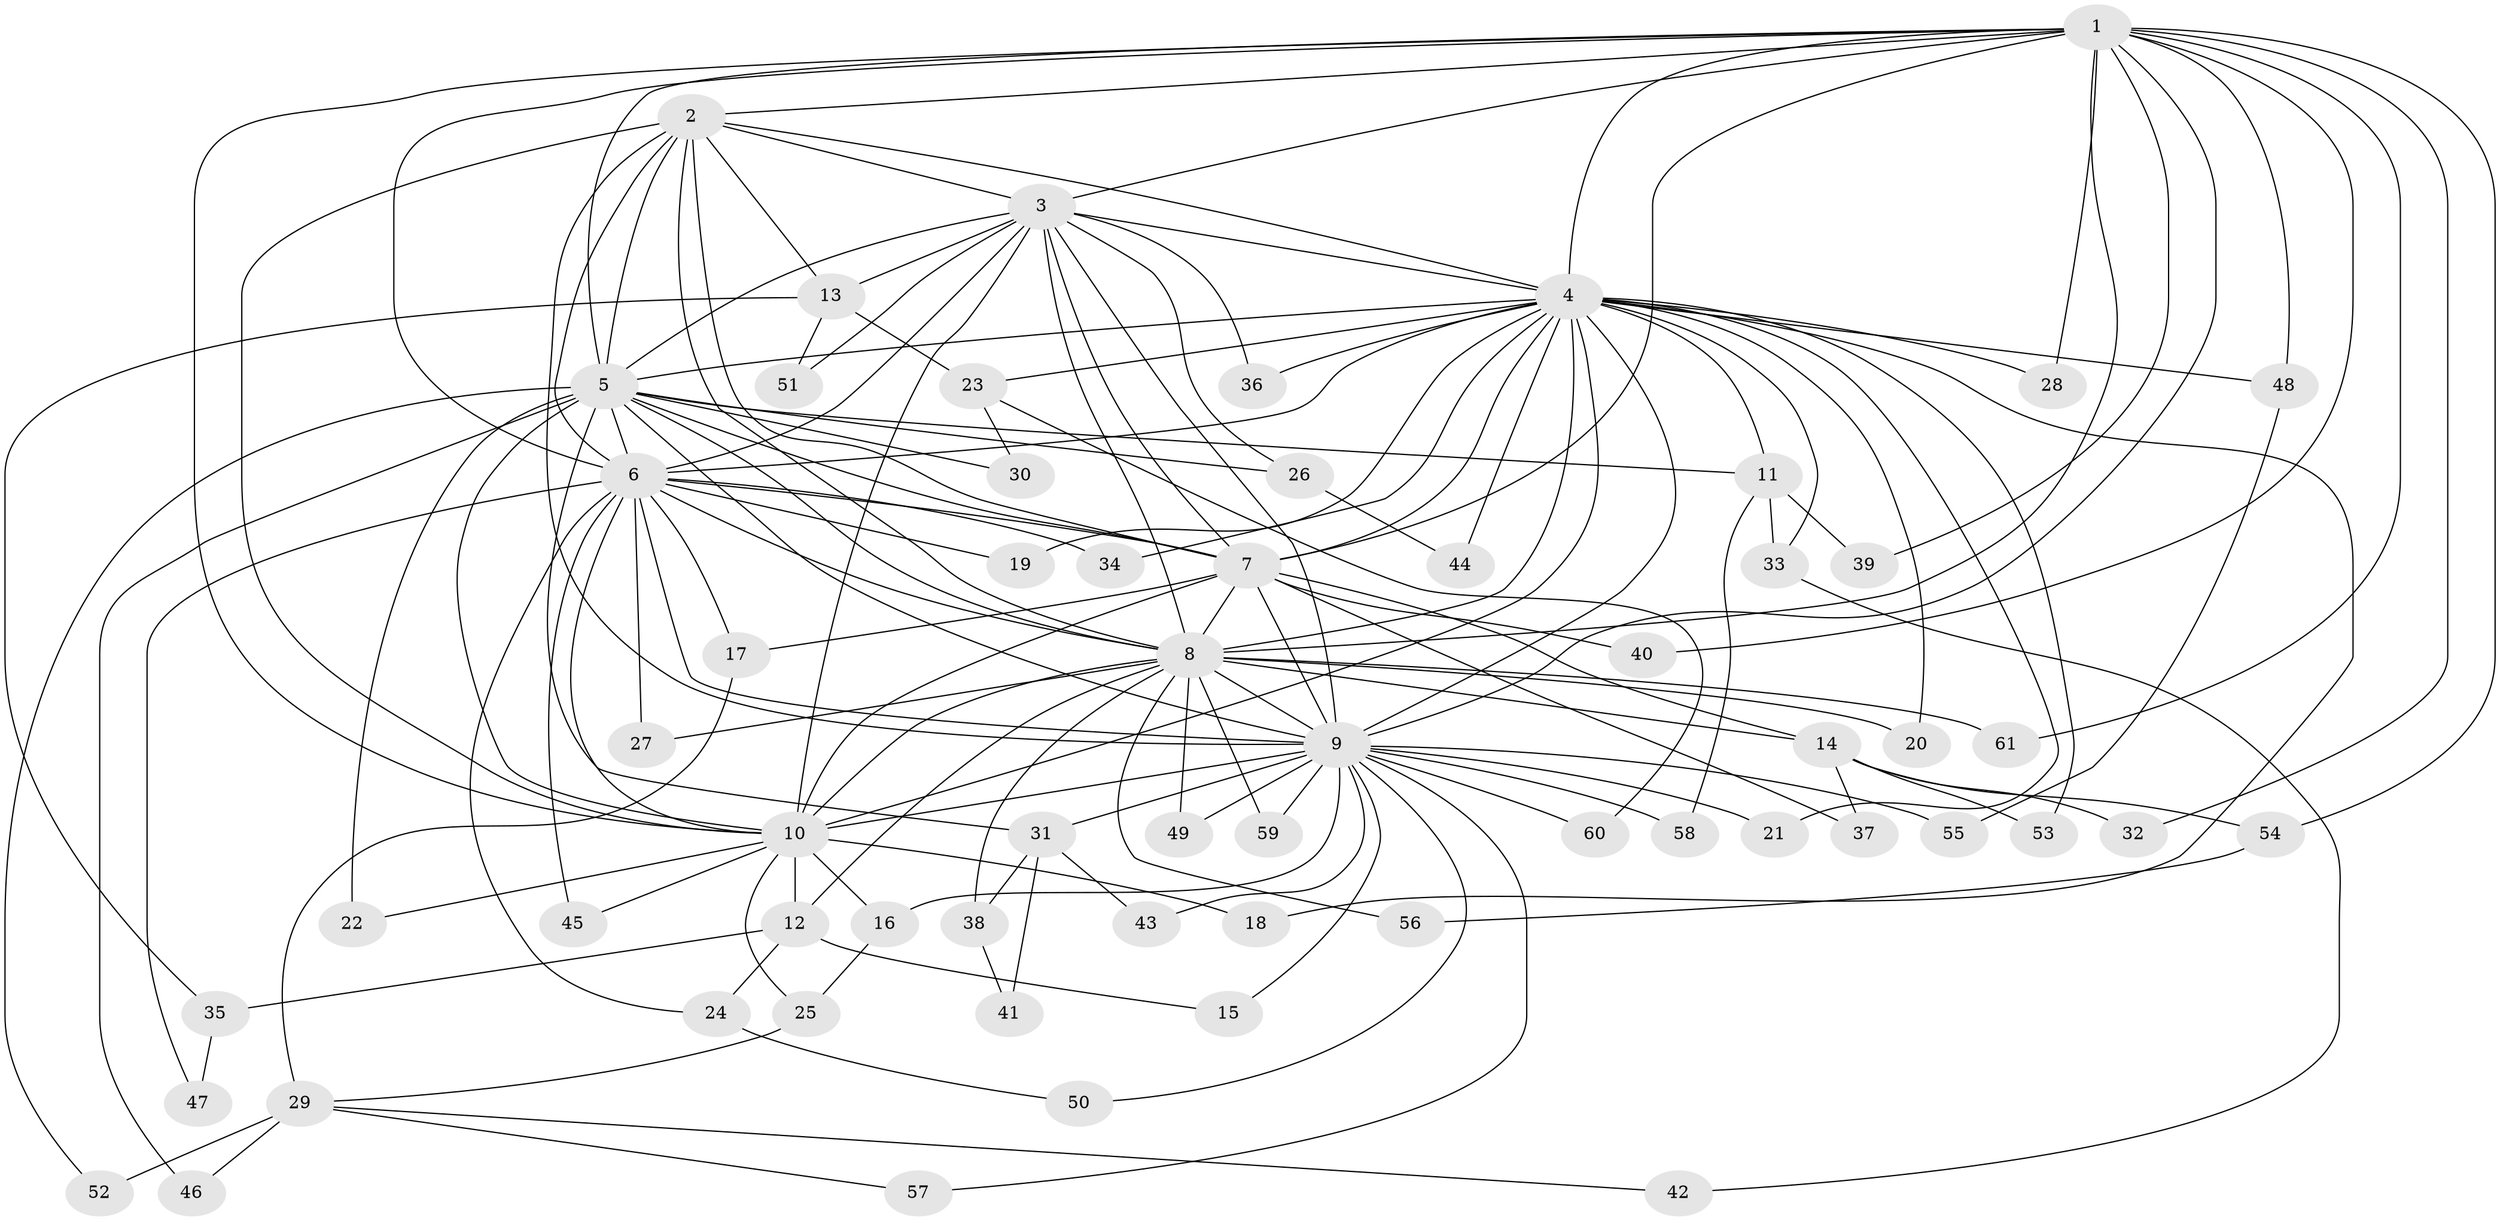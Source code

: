 // Generated by graph-tools (version 1.1) at 2025/01/03/09/25 03:01:19]
// undirected, 61 vertices, 147 edges
graph export_dot {
graph [start="1"]
  node [color=gray90,style=filled];
  1;
  2;
  3;
  4;
  5;
  6;
  7;
  8;
  9;
  10;
  11;
  12;
  13;
  14;
  15;
  16;
  17;
  18;
  19;
  20;
  21;
  22;
  23;
  24;
  25;
  26;
  27;
  28;
  29;
  30;
  31;
  32;
  33;
  34;
  35;
  36;
  37;
  38;
  39;
  40;
  41;
  42;
  43;
  44;
  45;
  46;
  47;
  48;
  49;
  50;
  51;
  52;
  53;
  54;
  55;
  56;
  57;
  58;
  59;
  60;
  61;
  1 -- 2;
  1 -- 3;
  1 -- 4;
  1 -- 5;
  1 -- 6;
  1 -- 7;
  1 -- 8;
  1 -- 9;
  1 -- 10;
  1 -- 28;
  1 -- 32;
  1 -- 39;
  1 -- 40;
  1 -- 48;
  1 -- 54;
  1 -- 61;
  2 -- 3;
  2 -- 4;
  2 -- 5;
  2 -- 6;
  2 -- 7;
  2 -- 8;
  2 -- 9;
  2 -- 10;
  2 -- 13;
  3 -- 4;
  3 -- 5;
  3 -- 6;
  3 -- 7;
  3 -- 8;
  3 -- 9;
  3 -- 10;
  3 -- 13;
  3 -- 26;
  3 -- 36;
  3 -- 51;
  4 -- 5;
  4 -- 6;
  4 -- 7;
  4 -- 8;
  4 -- 9;
  4 -- 10;
  4 -- 11;
  4 -- 18;
  4 -- 19;
  4 -- 20;
  4 -- 21;
  4 -- 23;
  4 -- 28;
  4 -- 33;
  4 -- 34;
  4 -- 36;
  4 -- 44;
  4 -- 48;
  4 -- 53;
  5 -- 6;
  5 -- 7;
  5 -- 8;
  5 -- 9;
  5 -- 10;
  5 -- 11;
  5 -- 22;
  5 -- 26;
  5 -- 30;
  5 -- 31;
  5 -- 46;
  5 -- 52;
  6 -- 7;
  6 -- 8;
  6 -- 9;
  6 -- 10;
  6 -- 17;
  6 -- 19;
  6 -- 24;
  6 -- 27;
  6 -- 34;
  6 -- 45;
  6 -- 47;
  7 -- 8;
  7 -- 9;
  7 -- 10;
  7 -- 14;
  7 -- 17;
  7 -- 37;
  7 -- 40;
  8 -- 9;
  8 -- 10;
  8 -- 12;
  8 -- 14;
  8 -- 20;
  8 -- 27;
  8 -- 38;
  8 -- 49;
  8 -- 56;
  8 -- 59;
  8 -- 61;
  9 -- 10;
  9 -- 15;
  9 -- 16;
  9 -- 21;
  9 -- 31;
  9 -- 43;
  9 -- 49;
  9 -- 50;
  9 -- 55;
  9 -- 57;
  9 -- 58;
  9 -- 59;
  9 -- 60;
  10 -- 12;
  10 -- 16;
  10 -- 18;
  10 -- 22;
  10 -- 25;
  10 -- 45;
  11 -- 33;
  11 -- 39;
  11 -- 58;
  12 -- 15;
  12 -- 24;
  12 -- 35;
  13 -- 23;
  13 -- 35;
  13 -- 51;
  14 -- 32;
  14 -- 37;
  14 -- 53;
  14 -- 54;
  16 -- 25;
  17 -- 29;
  23 -- 30;
  23 -- 60;
  24 -- 50;
  25 -- 29;
  26 -- 44;
  29 -- 42;
  29 -- 46;
  29 -- 52;
  29 -- 57;
  31 -- 38;
  31 -- 41;
  31 -- 43;
  33 -- 42;
  35 -- 47;
  38 -- 41;
  48 -- 55;
  54 -- 56;
}
